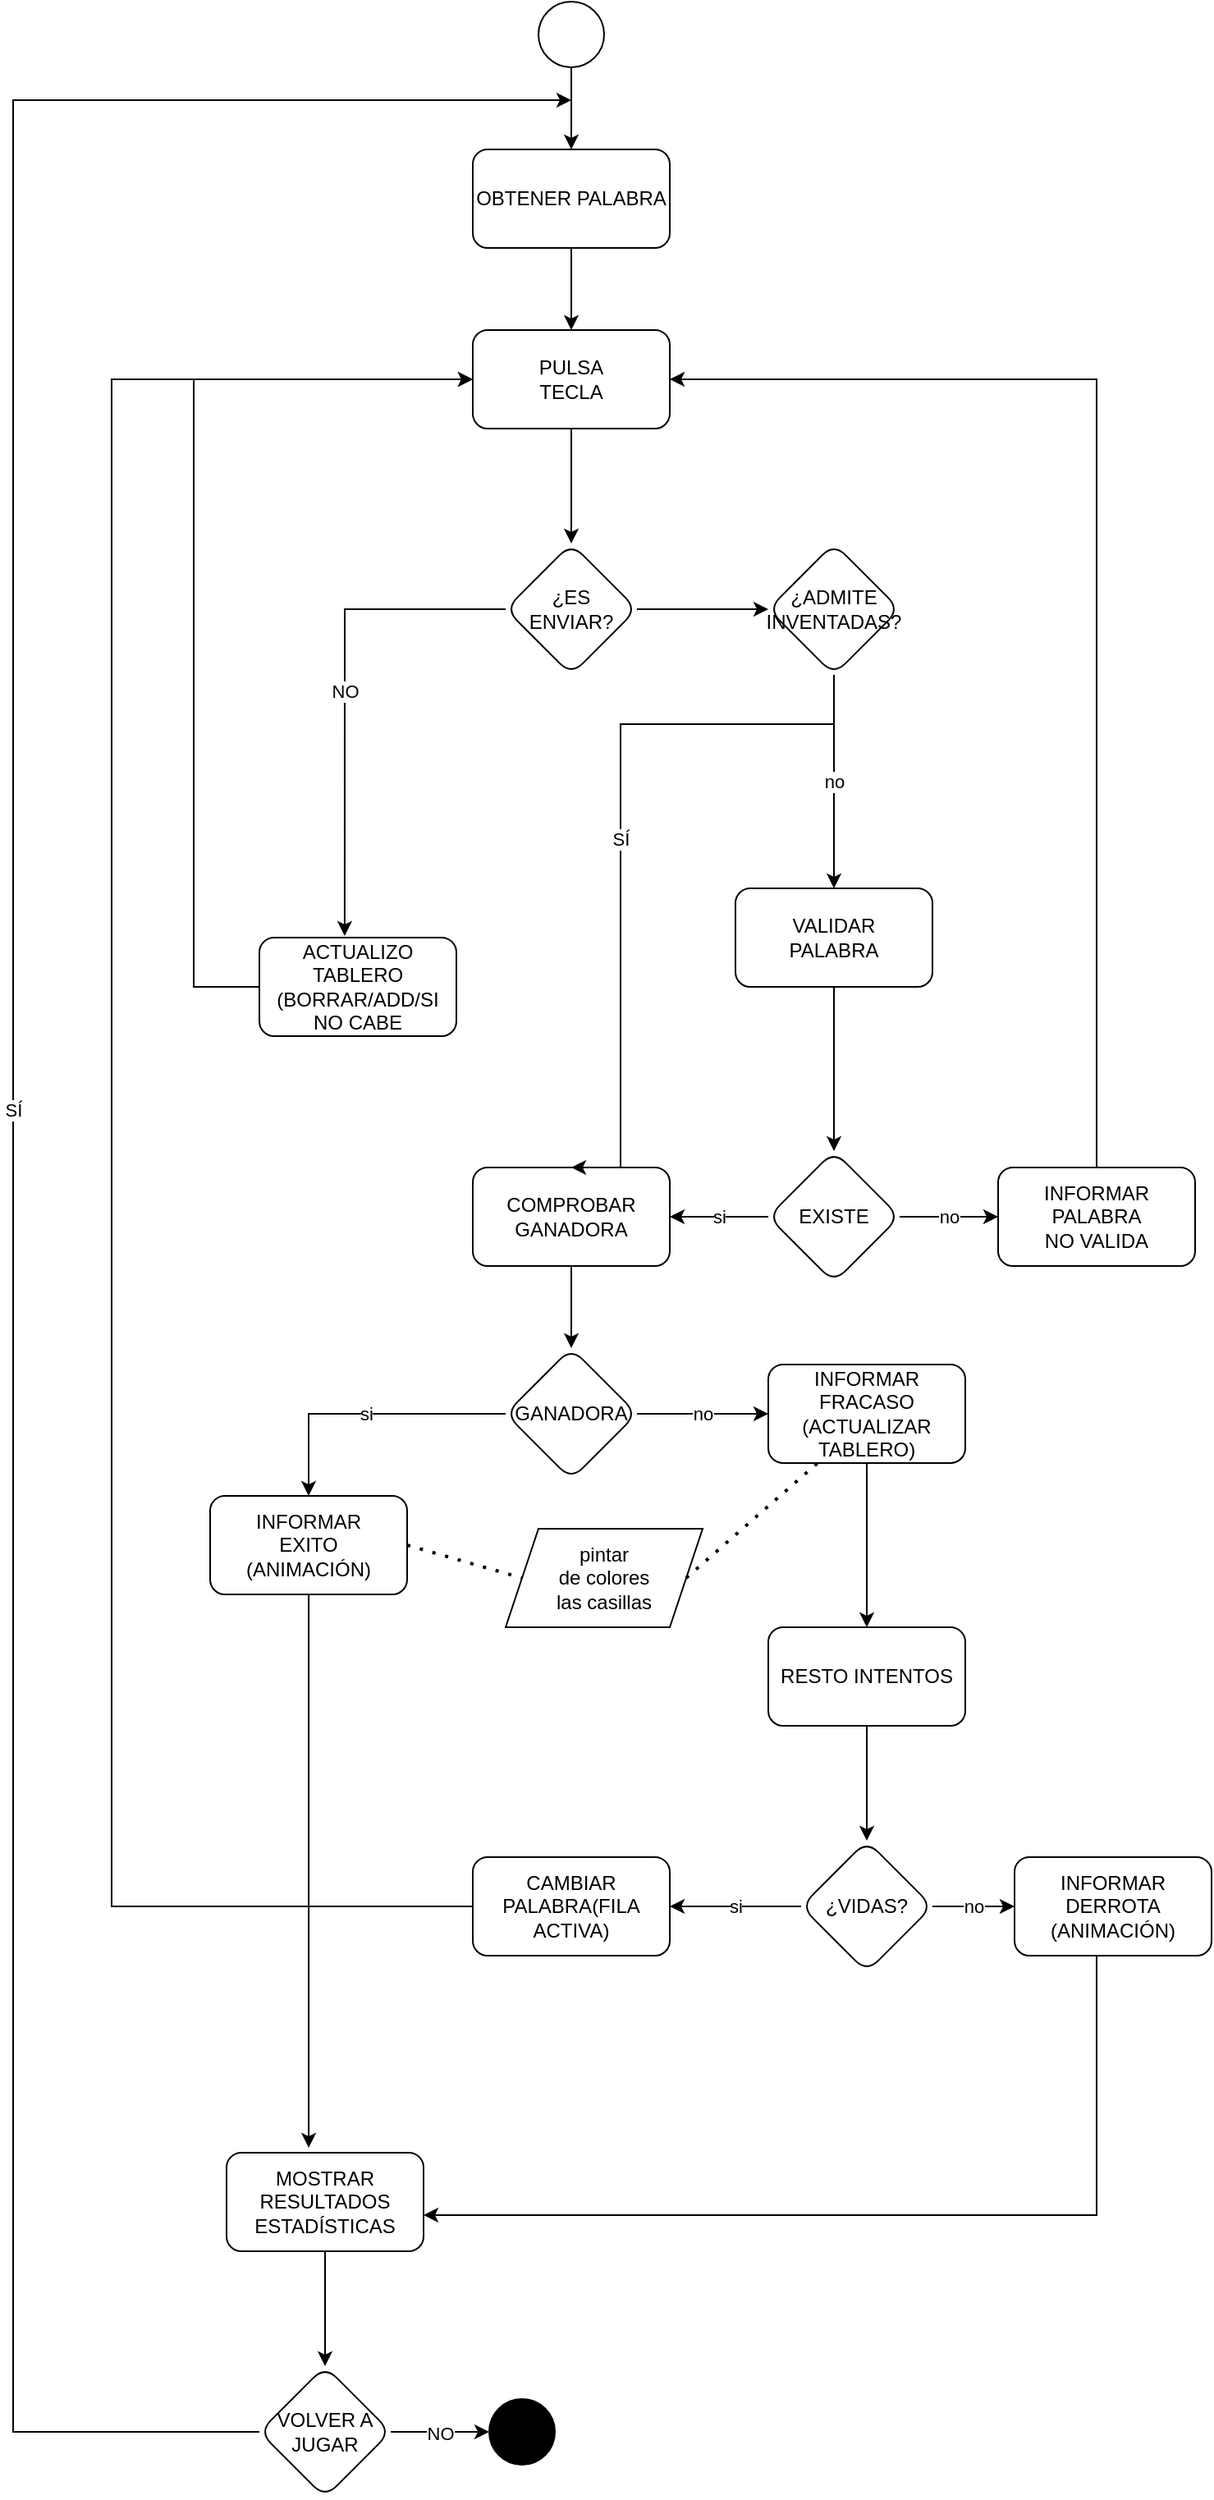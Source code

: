 <mxfile version="16.5.1" type="device"><diagram id="Q1vn1UGdNvvZv4vC9Gz2" name="Página-1"><mxGraphModel dx="1368" dy="691" grid="1" gridSize="10" guides="1" tooltips="1" connect="1" arrows="1" fold="1" page="1" pageScale="1" pageWidth="827" pageHeight="1169" math="0" shadow="0"><root><mxCell id="0"/><mxCell id="1" parent="0"/><mxCell id="jytdNVi_qx79YTGp0cSv-6" style="edgeStyle=orthogonalEdgeStyle;rounded=0;orthogonalLoop=1;jettySize=auto;html=1;" edge="1" parent="1" source="jytdNVi_qx79YTGp0cSv-1" target="jytdNVi_qx79YTGp0cSv-4"><mxGeometry relative="1" as="geometry"/></mxCell><mxCell id="jytdNVi_qx79YTGp0cSv-1" value="" style="ellipse;whiteSpace=wrap;html=1;aspect=fixed;" vertex="1" parent="1"><mxGeometry x="380" y="60" width="40" height="40" as="geometry"/></mxCell><mxCell id="jytdNVi_qx79YTGp0cSv-8" style="edgeStyle=orthogonalEdgeStyle;rounded=0;orthogonalLoop=1;jettySize=auto;html=1;entryX=0.5;entryY=0;entryDx=0;entryDy=0;" edge="1" parent="1" source="jytdNVi_qx79YTGp0cSv-4"><mxGeometry relative="1" as="geometry"><mxPoint x="400" y="260" as="targetPoint"/></mxGeometry></mxCell><mxCell id="jytdNVi_qx79YTGp0cSv-4" value="OBTENER PALABRA" style="rounded=1;whiteSpace=wrap;html=1;fillColor=#FFFFFF;" vertex="1" parent="1"><mxGeometry x="340" y="150" width="120" height="60" as="geometry"/></mxCell><mxCell id="jytdNVi_qx79YTGp0cSv-14" value="" style="edgeStyle=orthogonalEdgeStyle;rounded=0;orthogonalLoop=1;jettySize=auto;html=1;" edge="1" parent="1" source="jytdNVi_qx79YTGp0cSv-9" target="jytdNVi_qx79YTGp0cSv-13"><mxGeometry relative="1" as="geometry"/></mxCell><mxCell id="jytdNVi_qx79YTGp0cSv-9" value="PULSA&lt;br&gt;TECLA" style="rounded=1;whiteSpace=wrap;html=1;fillColor=#FFFFFF;" vertex="1" parent="1"><mxGeometry x="340" y="260" width="120" height="60" as="geometry"/></mxCell><mxCell id="jytdNVi_qx79YTGp0cSv-60" value="NO" style="edgeStyle=orthogonalEdgeStyle;rounded=0;orthogonalLoop=1;jettySize=auto;html=1;entryX=0.433;entryY=-0.017;entryDx=0;entryDy=0;entryPerimeter=0;" edge="1" parent="1" source="jytdNVi_qx79YTGp0cSv-13" target="jytdNVi_qx79YTGp0cSv-18"><mxGeometry relative="1" as="geometry"/></mxCell><mxCell id="jytdNVi_qx79YTGp0cSv-63" value="" style="edgeStyle=orthogonalEdgeStyle;rounded=0;orthogonalLoop=1;jettySize=auto;html=1;" edge="1" parent="1" source="jytdNVi_qx79YTGp0cSv-13" target="jytdNVi_qx79YTGp0cSv-62"><mxGeometry relative="1" as="geometry"/></mxCell><mxCell id="jytdNVi_qx79YTGp0cSv-13" value="¿ES ENVIAR?" style="rhombus;whiteSpace=wrap;html=1;fillColor=#FFFFFF;rounded=1;" vertex="1" parent="1"><mxGeometry x="360" y="390" width="80" height="80" as="geometry"/></mxCell><mxCell id="jytdNVi_qx79YTGp0cSv-61" style="edgeStyle=orthogonalEdgeStyle;rounded=0;orthogonalLoop=1;jettySize=auto;html=1;" edge="1" parent="1" source="jytdNVi_qx79YTGp0cSv-18" target="jytdNVi_qx79YTGp0cSv-9"><mxGeometry relative="1" as="geometry"><Array as="points"><mxPoint x="170" y="660"/><mxPoint x="170" y="290"/></Array></mxGeometry></mxCell><mxCell id="jytdNVi_qx79YTGp0cSv-18" value="ACTUALIZO&lt;br&gt;TABLERO&lt;br&gt;(BORRAR/ADD/SI NO CABE" style="whiteSpace=wrap;html=1;fillColor=#FFFFFF;rounded=1;" vertex="1" parent="1"><mxGeometry x="210" y="630" width="120" height="60" as="geometry"/></mxCell><mxCell id="jytdNVi_qx79YTGp0cSv-25" value="si" style="edgeStyle=orthogonalEdgeStyle;rounded=0;orthogonalLoop=1;jettySize=auto;html=1;" edge="1" parent="1" source="jytdNVi_qx79YTGp0cSv-22" target="jytdNVi_qx79YTGp0cSv-24"><mxGeometry relative="1" as="geometry"/></mxCell><mxCell id="jytdNVi_qx79YTGp0cSv-31" value="no" style="edgeStyle=orthogonalEdgeStyle;rounded=0;orthogonalLoop=1;jettySize=auto;html=1;" edge="1" parent="1" source="jytdNVi_qx79YTGp0cSv-22" target="jytdNVi_qx79YTGp0cSv-30"><mxGeometry relative="1" as="geometry"/></mxCell><mxCell id="jytdNVi_qx79YTGp0cSv-22" value="EXISTE" style="rhombus;whiteSpace=wrap;html=1;fillColor=#FFFFFF;rounded=1;" vertex="1" parent="1"><mxGeometry x="520" y="760" width="80" height="80" as="geometry"/></mxCell><mxCell id="jytdNVi_qx79YTGp0cSv-27" value="" style="edgeStyle=orthogonalEdgeStyle;rounded=0;orthogonalLoop=1;jettySize=auto;html=1;" edge="1" parent="1" source="jytdNVi_qx79YTGp0cSv-24" target="jytdNVi_qx79YTGp0cSv-26"><mxGeometry relative="1" as="geometry"/></mxCell><mxCell id="jytdNVi_qx79YTGp0cSv-24" value="COMPROBAR&lt;br&gt;GANADORA" style="whiteSpace=wrap;html=1;fillColor=#FFFFFF;rounded=1;" vertex="1" parent="1"><mxGeometry x="340" y="770" width="120" height="60" as="geometry"/></mxCell><mxCell id="jytdNVi_qx79YTGp0cSv-29" value="si" style="edgeStyle=orthogonalEdgeStyle;rounded=0;orthogonalLoop=1;jettySize=auto;html=1;" edge="1" parent="1" source="jytdNVi_qx79YTGp0cSv-26" target="jytdNVi_qx79YTGp0cSv-28"><mxGeometry relative="1" as="geometry"/></mxCell><mxCell id="jytdNVi_qx79YTGp0cSv-36" value="no" style="edgeStyle=orthogonalEdgeStyle;rounded=0;orthogonalLoop=1;jettySize=auto;html=1;" edge="1" parent="1" source="jytdNVi_qx79YTGp0cSv-26" target="jytdNVi_qx79YTGp0cSv-35"><mxGeometry relative="1" as="geometry"/></mxCell><mxCell id="jytdNVi_qx79YTGp0cSv-26" value="GANADORA" style="rhombus;whiteSpace=wrap;html=1;fillColor=#FFFFFF;rounded=1;" vertex="1" parent="1"><mxGeometry x="360" y="880" width="80" height="80" as="geometry"/></mxCell><mxCell id="jytdNVi_qx79YTGp0cSv-53" style="edgeStyle=orthogonalEdgeStyle;rounded=0;orthogonalLoop=1;jettySize=auto;html=1;entryX=0.417;entryY=-0.05;entryDx=0;entryDy=0;entryPerimeter=0;" edge="1" parent="1" source="jytdNVi_qx79YTGp0cSv-28" target="jytdNVi_qx79YTGp0cSv-49"><mxGeometry relative="1" as="geometry"/></mxCell><mxCell id="jytdNVi_qx79YTGp0cSv-28" value="INFORMAR&lt;br&gt;EXITO&lt;br&gt;(ANIMACIÓN)" style="whiteSpace=wrap;html=1;fillColor=#FFFFFF;rounded=1;" vertex="1" parent="1"><mxGeometry x="180" y="970" width="120" height="60" as="geometry"/></mxCell><mxCell id="jytdNVi_qx79YTGp0cSv-34" style="edgeStyle=orthogonalEdgeStyle;rounded=0;orthogonalLoop=1;jettySize=auto;html=1;" edge="1" parent="1" source="jytdNVi_qx79YTGp0cSv-30" target="jytdNVi_qx79YTGp0cSv-9"><mxGeometry relative="1" as="geometry"><Array as="points"><mxPoint x="720" y="290"/></Array></mxGeometry></mxCell><mxCell id="jytdNVi_qx79YTGp0cSv-30" value="INFORMAR&lt;br&gt;PALABRA&lt;br&gt;NO VALIDA" style="whiteSpace=wrap;html=1;fillColor=#FFFFFF;rounded=1;" vertex="1" parent="1"><mxGeometry x="660" y="770" width="120" height="60" as="geometry"/></mxCell><mxCell id="jytdNVi_qx79YTGp0cSv-40" value="" style="edgeStyle=orthogonalEdgeStyle;rounded=0;orthogonalLoop=1;jettySize=auto;html=1;" edge="1" parent="1" source="jytdNVi_qx79YTGp0cSv-35" target="jytdNVi_qx79YTGp0cSv-39"><mxGeometry relative="1" as="geometry"/></mxCell><mxCell id="jytdNVi_qx79YTGp0cSv-35" value="INFORMAR&lt;br&gt;FRACASO&lt;br&gt;(ACTUALIZAR TABLERO)" style="whiteSpace=wrap;html=1;fillColor=#FFFFFF;rounded=1;" vertex="1" parent="1"><mxGeometry x="520" y="890" width="120" height="60" as="geometry"/></mxCell><mxCell id="jytdNVi_qx79YTGp0cSv-42" value="" style="edgeStyle=orthogonalEdgeStyle;rounded=0;orthogonalLoop=1;jettySize=auto;html=1;" edge="1" parent="1" source="jytdNVi_qx79YTGp0cSv-39" target="jytdNVi_qx79YTGp0cSv-41"><mxGeometry relative="1" as="geometry"/></mxCell><mxCell id="jytdNVi_qx79YTGp0cSv-39" value="RESTO INTENTOS" style="whiteSpace=wrap;html=1;fillColor=#FFFFFF;rounded=1;" vertex="1" parent="1"><mxGeometry x="520" y="1050" width="120" height="60" as="geometry"/></mxCell><mxCell id="jytdNVi_qx79YTGp0cSv-44" value="si" style="edgeStyle=orthogonalEdgeStyle;rounded=0;orthogonalLoop=1;jettySize=auto;html=1;" edge="1" parent="1" source="jytdNVi_qx79YTGp0cSv-41" target="jytdNVi_qx79YTGp0cSv-43"><mxGeometry relative="1" as="geometry"/></mxCell><mxCell id="jytdNVi_qx79YTGp0cSv-47" value="no" style="edgeStyle=orthogonalEdgeStyle;rounded=0;orthogonalLoop=1;jettySize=auto;html=1;" edge="1" parent="1" source="jytdNVi_qx79YTGp0cSv-41" target="jytdNVi_qx79YTGp0cSv-46"><mxGeometry relative="1" as="geometry"/></mxCell><mxCell id="jytdNVi_qx79YTGp0cSv-41" value="¿VIDAS?" style="rhombus;whiteSpace=wrap;html=1;fillColor=#FFFFFF;rounded=1;" vertex="1" parent="1"><mxGeometry x="540" y="1180" width="80" height="80" as="geometry"/></mxCell><mxCell id="jytdNVi_qx79YTGp0cSv-45" style="edgeStyle=orthogonalEdgeStyle;rounded=0;orthogonalLoop=1;jettySize=auto;html=1;entryX=0;entryY=0.5;entryDx=0;entryDy=0;" edge="1" parent="1" source="jytdNVi_qx79YTGp0cSv-43" target="jytdNVi_qx79YTGp0cSv-9"><mxGeometry relative="1" as="geometry"><mxPoint x="340" y="720" as="targetPoint"/><Array as="points"><mxPoint x="120" y="1220"/><mxPoint x="120" y="290"/></Array></mxGeometry></mxCell><mxCell id="jytdNVi_qx79YTGp0cSv-43" value="CAMBIAR&lt;br&gt;PALABRA(FILA&lt;br&gt;ACTIVA)" style="whiteSpace=wrap;html=1;fillColor=#FFFFFF;rounded=1;" vertex="1" parent="1"><mxGeometry x="340" y="1190" width="120" height="60" as="geometry"/></mxCell><mxCell id="jytdNVi_qx79YTGp0cSv-52" style="edgeStyle=orthogonalEdgeStyle;rounded=0;orthogonalLoop=1;jettySize=auto;html=1;entryX=1;entryY=0.633;entryDx=0;entryDy=0;entryPerimeter=0;" edge="1" parent="1" source="jytdNVi_qx79YTGp0cSv-46" target="jytdNVi_qx79YTGp0cSv-49"><mxGeometry relative="1" as="geometry"><Array as="points"><mxPoint x="720" y="1408"/></Array></mxGeometry></mxCell><mxCell id="jytdNVi_qx79YTGp0cSv-46" value="INFORMAR&lt;br&gt;DERROTA&lt;br&gt;(ANIMACIÓN)" style="whiteSpace=wrap;html=1;fillColor=#FFFFFF;rounded=1;" vertex="1" parent="1"><mxGeometry x="670" y="1190" width="120" height="60" as="geometry"/></mxCell><mxCell id="jytdNVi_qx79YTGp0cSv-55" value="" style="edgeStyle=orthogonalEdgeStyle;rounded=0;orthogonalLoop=1;jettySize=auto;html=1;" edge="1" parent="1" source="jytdNVi_qx79YTGp0cSv-49" target="jytdNVi_qx79YTGp0cSv-54"><mxGeometry relative="1" as="geometry"/></mxCell><mxCell id="jytdNVi_qx79YTGp0cSv-49" value="MOSTRAR&lt;br&gt;RESULTADOS&lt;br&gt;ESTADÍSTICAS" style="whiteSpace=wrap;html=1;fillColor=#FFFFFF;rounded=1;" vertex="1" parent="1"><mxGeometry x="190" y="1370" width="120" height="60" as="geometry"/></mxCell><mxCell id="jytdNVi_qx79YTGp0cSv-56" value="SÍ" style="edgeStyle=orthogonalEdgeStyle;rounded=0;orthogonalLoop=1;jettySize=auto;html=1;" edge="1" parent="1" source="jytdNVi_qx79YTGp0cSv-54"><mxGeometry relative="1" as="geometry"><mxPoint x="400" y="120" as="targetPoint"/><Array as="points"><mxPoint x="60" y="1540"/><mxPoint x="60" y="120"/></Array></mxGeometry></mxCell><mxCell id="jytdNVi_qx79YTGp0cSv-58" value="NO" style="edgeStyle=orthogonalEdgeStyle;rounded=0;orthogonalLoop=1;jettySize=auto;html=1;" edge="1" parent="1" source="jytdNVi_qx79YTGp0cSv-54"><mxGeometry relative="1" as="geometry"><mxPoint x="350" y="1540" as="targetPoint"/></mxGeometry></mxCell><mxCell id="jytdNVi_qx79YTGp0cSv-54" value="VOLVER A JUGAR" style="rhombus;whiteSpace=wrap;html=1;fillColor=#FFFFFF;rounded=1;" vertex="1" parent="1"><mxGeometry x="210" y="1500" width="80" height="80" as="geometry"/></mxCell><mxCell id="jytdNVi_qx79YTGp0cSv-59" value="" style="ellipse;whiteSpace=wrap;html=1;aspect=fixed;fillColor=#000000;" vertex="1" parent="1"><mxGeometry x="350" y="1520" width="40" height="40" as="geometry"/></mxCell><mxCell id="jytdNVi_qx79YTGp0cSv-65" value="SÍ" style="edgeStyle=orthogonalEdgeStyle;rounded=0;orthogonalLoop=1;jettySize=auto;html=1;entryX=0.5;entryY=0;entryDx=0;entryDy=0;" edge="1" parent="1" source="jytdNVi_qx79YTGp0cSv-62" target="jytdNVi_qx79YTGp0cSv-24"><mxGeometry relative="1" as="geometry"><Array as="points"><mxPoint x="560" y="500"/><mxPoint x="430" y="500"/><mxPoint x="430" y="770"/></Array></mxGeometry></mxCell><mxCell id="jytdNVi_qx79YTGp0cSv-68" value="no" style="edgeStyle=orthogonalEdgeStyle;rounded=0;orthogonalLoop=1;jettySize=auto;html=1;entryX=0.5;entryY=0;entryDx=0;entryDy=0;" edge="1" parent="1" source="jytdNVi_qx79YTGp0cSv-62" target="jytdNVi_qx79YTGp0cSv-67"><mxGeometry relative="1" as="geometry"/></mxCell><mxCell id="jytdNVi_qx79YTGp0cSv-62" value="¿ADMITE&lt;br&gt;INVENTADAS?" style="rhombus;whiteSpace=wrap;html=1;fillColor=#FFFFFF;rounded=1;" vertex="1" parent="1"><mxGeometry x="520" y="390" width="80" height="80" as="geometry"/></mxCell><mxCell id="jytdNVi_qx79YTGp0cSv-69" style="edgeStyle=orthogonalEdgeStyle;rounded=0;orthogonalLoop=1;jettySize=auto;html=1;entryX=0.5;entryY=0;entryDx=0;entryDy=0;" edge="1" parent="1" source="jytdNVi_qx79YTGp0cSv-67" target="jytdNVi_qx79YTGp0cSv-22"><mxGeometry relative="1" as="geometry"/></mxCell><mxCell id="jytdNVi_qx79YTGp0cSv-67" value="VALIDAR&lt;br&gt;PALABRA" style="whiteSpace=wrap;html=1;fillColor=#FFFFFF;rounded=1;" vertex="1" parent="1"><mxGeometry x="500" y="600" width="120" height="60" as="geometry"/></mxCell><mxCell id="jytdNVi_qx79YTGp0cSv-71" value="pintar&lt;br&gt;de colores&lt;br&gt;las casillas" style="shape=parallelogram;perimeter=parallelogramPerimeter;whiteSpace=wrap;html=1;fixedSize=1;fillColor=#FFFFFF;" vertex="1" parent="1"><mxGeometry x="360" y="990" width="120" height="60" as="geometry"/></mxCell><mxCell id="jytdNVi_qx79YTGp0cSv-73" value="" style="endArrow=none;dashed=1;html=1;dashPattern=1 3;strokeWidth=2;rounded=0;entryX=0;entryY=0.5;entryDx=0;entryDy=0;exitX=1;exitY=0.5;exitDx=0;exitDy=0;" edge="1" parent="1" source="jytdNVi_qx79YTGp0cSv-28" target="jytdNVi_qx79YTGp0cSv-71"><mxGeometry width="50" height="50" relative="1" as="geometry"><mxPoint x="650" y="945" as="sourcePoint"/><mxPoint x="700" y="970" as="targetPoint"/></mxGeometry></mxCell><mxCell id="jytdNVi_qx79YTGp0cSv-74" value="" style="endArrow=none;dashed=1;html=1;dashPattern=1 3;strokeWidth=2;rounded=0;entryX=0.25;entryY=1;entryDx=0;entryDy=0;exitX=1;exitY=0.5;exitDx=0;exitDy=0;" edge="1" parent="1" source="jytdNVi_qx79YTGp0cSv-71" target="jytdNVi_qx79YTGp0cSv-35"><mxGeometry width="50" height="50" relative="1" as="geometry"><mxPoint x="310" y="1010" as="sourcePoint"/><mxPoint x="390.68" y="1040.36" as="targetPoint"/></mxGeometry></mxCell></root></mxGraphModel></diagram></mxfile>